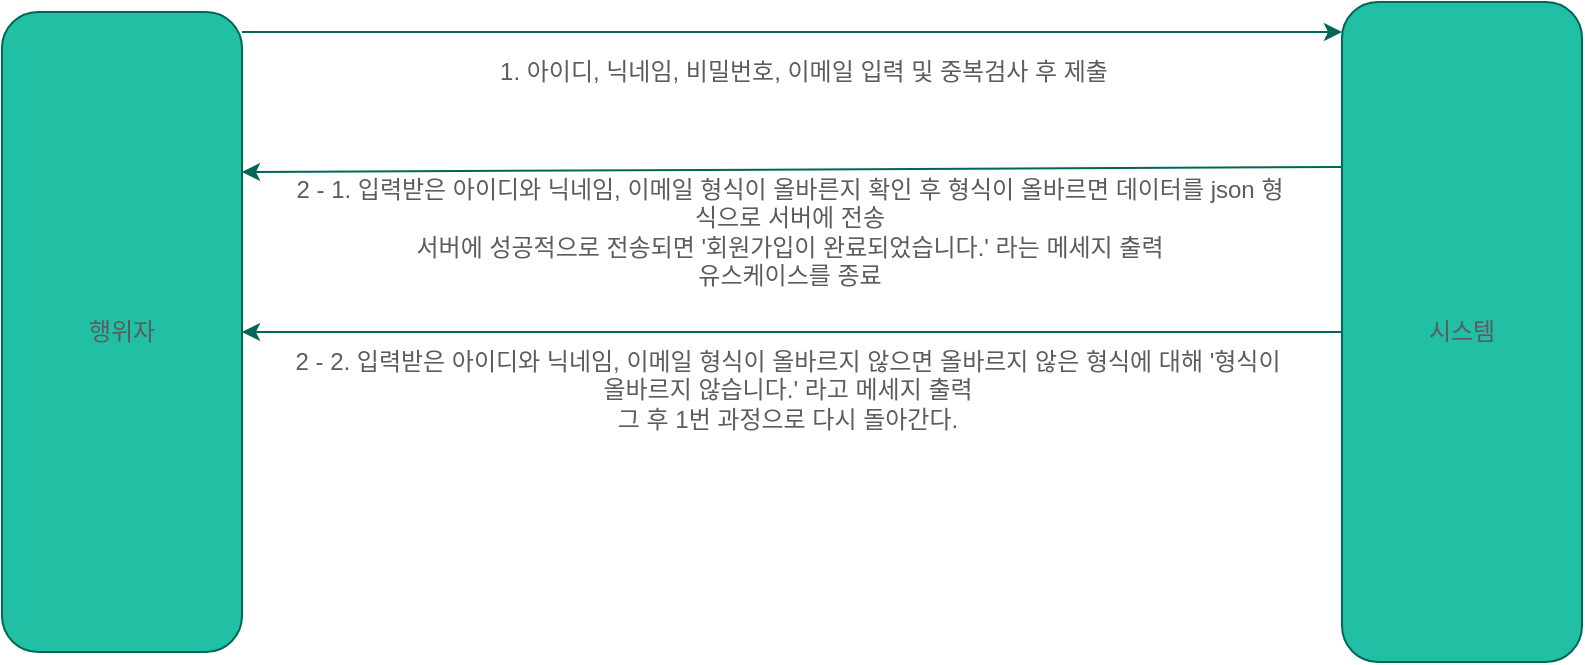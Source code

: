<mxfile version="14.9.5" type="github">
  <diagram id="pwbNoHP7_j0jvLBLR8bo" name="Page-1">
    <mxGraphModel dx="773" dy="637" grid="1" gridSize="10" guides="1" tooltips="1" connect="1" arrows="1" fold="1" page="1" pageScale="1" pageWidth="827" pageHeight="1169" math="0" shadow="0">
      <root>
        <mxCell id="0" />
        <mxCell id="1" parent="0" />
        <mxCell id="_ylJuCQ_qFCrLB2VPD52-7" style="edgeStyle=orthogonalEdgeStyle;rounded=0;orthogonalLoop=1;jettySize=auto;html=1;strokeColor=#006658;fontColor=#5C5C5C;" edge="1" parent="1" source="_ylJuCQ_qFCrLB2VPD52-2" target="_ylJuCQ_qFCrLB2VPD52-4">
          <mxGeometry relative="1" as="geometry">
            <Array as="points">
              <mxPoint x="180" y="130" />
              <mxPoint x="180" y="130" />
            </Array>
          </mxGeometry>
        </mxCell>
        <mxCell id="_ylJuCQ_qFCrLB2VPD52-2" value="행위자" style="rounded=1;whiteSpace=wrap;html=1;fillColor=#21C0A5;strokeColor=#006658;fontColor=#5C5C5C;" vertex="1" parent="1">
          <mxGeometry x="20" y="120" width="120" height="320" as="geometry" />
        </mxCell>
        <mxCell id="_ylJuCQ_qFCrLB2VPD52-4" value="시스템" style="rounded=1;whiteSpace=wrap;html=1;fillColor=#21C0A5;strokeColor=#006658;fontColor=#5C5C5C;" vertex="1" parent="1">
          <mxGeometry x="690" y="115" width="120" height="330" as="geometry" />
        </mxCell>
        <mxCell id="_ylJuCQ_qFCrLB2VPD52-8" value="1. 아이디, 닉네임, 비밀번호, 이메일 입력 및 중복검사 후 제출" style="text;html=1;strokeColor=none;fillColor=none;align=center;verticalAlign=middle;whiteSpace=wrap;rounded=0;sketch=0;fontColor=#5C5C5C;" vertex="1" parent="1">
          <mxGeometry x="192" y="140" width="458" height="20" as="geometry" />
        </mxCell>
        <mxCell id="_ylJuCQ_qFCrLB2VPD52-15" value="" style="endArrow=classic;html=1;fontColor=#5C5C5C;strokeColor=#006658;fillColor=#21C0A5;entryX=1;entryY=0.25;entryDx=0;entryDy=0;exitX=0;exitY=0.25;exitDx=0;exitDy=0;" edge="1" parent="1" source="_ylJuCQ_qFCrLB2VPD52-4" target="_ylJuCQ_qFCrLB2VPD52-2">
          <mxGeometry width="50" height="50" relative="1" as="geometry">
            <mxPoint x="279" y="200" as="sourcePoint" />
            <mxPoint x="210" y="280" as="targetPoint" />
          </mxGeometry>
        </mxCell>
        <mxCell id="_ylJuCQ_qFCrLB2VPD52-16" value="2 - 1. 입력받은 아이디와 닉네임, 이메일 형식이 올바른지 확인 후 형식이 올바르면 데이터를 json 형식으로 서버에 전송&lt;br&gt;서버에 성공적으로 전송되면 &#39;회원가입이 완료되었습니다.&#39; 라는 메세지 출력&lt;br&gt;유스케이스를 종료" style="text;html=1;strokeColor=none;fillColor=none;align=center;verticalAlign=middle;whiteSpace=wrap;rounded=0;sketch=0;fontColor=#5C5C5C;" vertex="1" parent="1">
          <mxGeometry x="164" y="220" width="500" height="20" as="geometry" />
        </mxCell>
        <mxCell id="_ylJuCQ_qFCrLB2VPD52-17" value="" style="endArrow=classic;html=1;fontColor=#5C5C5C;strokeColor=#006658;fillColor=#21C0A5;exitX=0;exitY=0.5;exitDx=0;exitDy=0;" edge="1" parent="1" source="_ylJuCQ_qFCrLB2VPD52-4" target="_ylJuCQ_qFCrLB2VPD52-2">
          <mxGeometry width="50" height="50" relative="1" as="geometry">
            <mxPoint x="580" y="360" as="sourcePoint" />
            <mxPoint x="630" y="310" as="targetPoint" />
          </mxGeometry>
        </mxCell>
        <mxCell id="_ylJuCQ_qFCrLB2VPD52-19" value="2 - 2. 입력받은 아이디와 닉네임, 이메일 형식이 올바르지 않으면 올바르지 않은 형식에 대해 &#39;형식이 올바르지 않습니다.&#39; 라고 메세지 출력&lt;br&gt;그 후 1번 과정으로 다시 돌아간다." style="text;html=1;strokeColor=none;fillColor=none;align=center;verticalAlign=middle;whiteSpace=wrap;rounded=0;sketch=0;fontColor=#5C5C5C;" vertex="1" parent="1">
          <mxGeometry x="163" y="299" width="500" height="20" as="geometry" />
        </mxCell>
      </root>
    </mxGraphModel>
  </diagram>
</mxfile>
